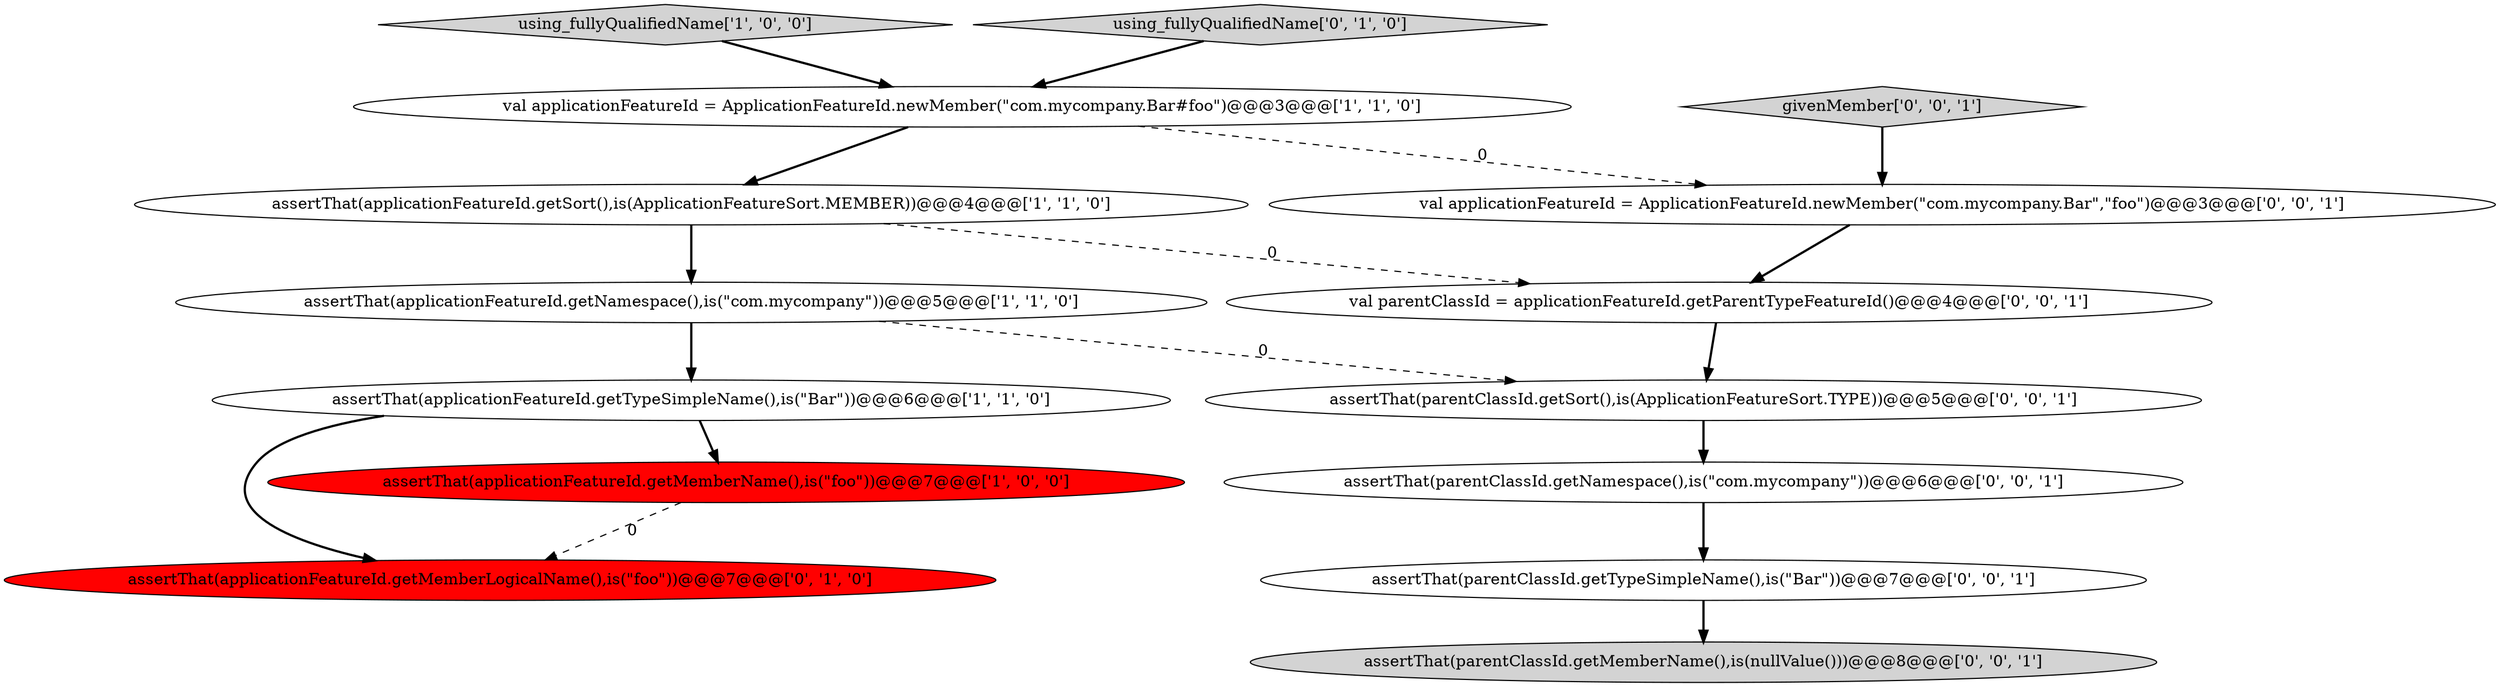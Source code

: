 digraph {
1 [style = filled, label = "assertThat(applicationFeatureId.getTypeSimpleName(),is(\"Bar\"))@@@6@@@['1', '1', '0']", fillcolor = white, shape = ellipse image = "AAA0AAABBB1BBB"];
12 [style = filled, label = "assertThat(parentClassId.getNamespace(),is(\"com.mycompany\"))@@@6@@@['0', '0', '1']", fillcolor = white, shape = ellipse image = "AAA0AAABBB3BBB"];
6 [style = filled, label = "assertThat(applicationFeatureId.getMemberLogicalName(),is(\"foo\"))@@@7@@@['0', '1', '0']", fillcolor = red, shape = ellipse image = "AAA1AAABBB2BBB"];
8 [style = filled, label = "val applicationFeatureId = ApplicationFeatureId.newMember(\"com.mycompany.Bar\",\"foo\")@@@3@@@['0', '0', '1']", fillcolor = white, shape = ellipse image = "AAA0AAABBB3BBB"];
4 [style = filled, label = "assertThat(applicationFeatureId.getMemberName(),is(\"foo\"))@@@7@@@['1', '0', '0']", fillcolor = red, shape = ellipse image = "AAA1AAABBB1BBB"];
3 [style = filled, label = "val applicationFeatureId = ApplicationFeatureId.newMember(\"com.mycompany.Bar#foo\")@@@3@@@['1', '1', '0']", fillcolor = white, shape = ellipse image = "AAA0AAABBB1BBB"];
2 [style = filled, label = "using_fullyQualifiedName['1', '0', '0']", fillcolor = lightgray, shape = diamond image = "AAA0AAABBB1BBB"];
7 [style = filled, label = "using_fullyQualifiedName['0', '1', '0']", fillcolor = lightgray, shape = diamond image = "AAA0AAABBB2BBB"];
13 [style = filled, label = "givenMember['0', '0', '1']", fillcolor = lightgray, shape = diamond image = "AAA0AAABBB3BBB"];
11 [style = filled, label = "assertThat(parentClassId.getMemberName(),is(nullValue()))@@@8@@@['0', '0', '1']", fillcolor = lightgray, shape = ellipse image = "AAA0AAABBB3BBB"];
10 [style = filled, label = "assertThat(parentClassId.getTypeSimpleName(),is(\"Bar\"))@@@7@@@['0', '0', '1']", fillcolor = white, shape = ellipse image = "AAA0AAABBB3BBB"];
9 [style = filled, label = "val parentClassId = applicationFeatureId.getParentTypeFeatureId()@@@4@@@['0', '0', '1']", fillcolor = white, shape = ellipse image = "AAA0AAABBB3BBB"];
0 [style = filled, label = "assertThat(applicationFeatureId.getSort(),is(ApplicationFeatureSort.MEMBER))@@@4@@@['1', '1', '0']", fillcolor = white, shape = ellipse image = "AAA0AAABBB1BBB"];
5 [style = filled, label = "assertThat(applicationFeatureId.getNamespace(),is(\"com.mycompany\"))@@@5@@@['1', '1', '0']", fillcolor = white, shape = ellipse image = "AAA0AAABBB1BBB"];
14 [style = filled, label = "assertThat(parentClassId.getSort(),is(ApplicationFeatureSort.TYPE))@@@5@@@['0', '0', '1']", fillcolor = white, shape = ellipse image = "AAA0AAABBB3BBB"];
3->8 [style = dashed, label="0"];
5->1 [style = bold, label=""];
1->4 [style = bold, label=""];
14->12 [style = bold, label=""];
12->10 [style = bold, label=""];
1->6 [style = bold, label=""];
10->11 [style = bold, label=""];
0->9 [style = dashed, label="0"];
5->14 [style = dashed, label="0"];
13->8 [style = bold, label=""];
4->6 [style = dashed, label="0"];
7->3 [style = bold, label=""];
3->0 [style = bold, label=""];
2->3 [style = bold, label=""];
0->5 [style = bold, label=""];
8->9 [style = bold, label=""];
9->14 [style = bold, label=""];
}
